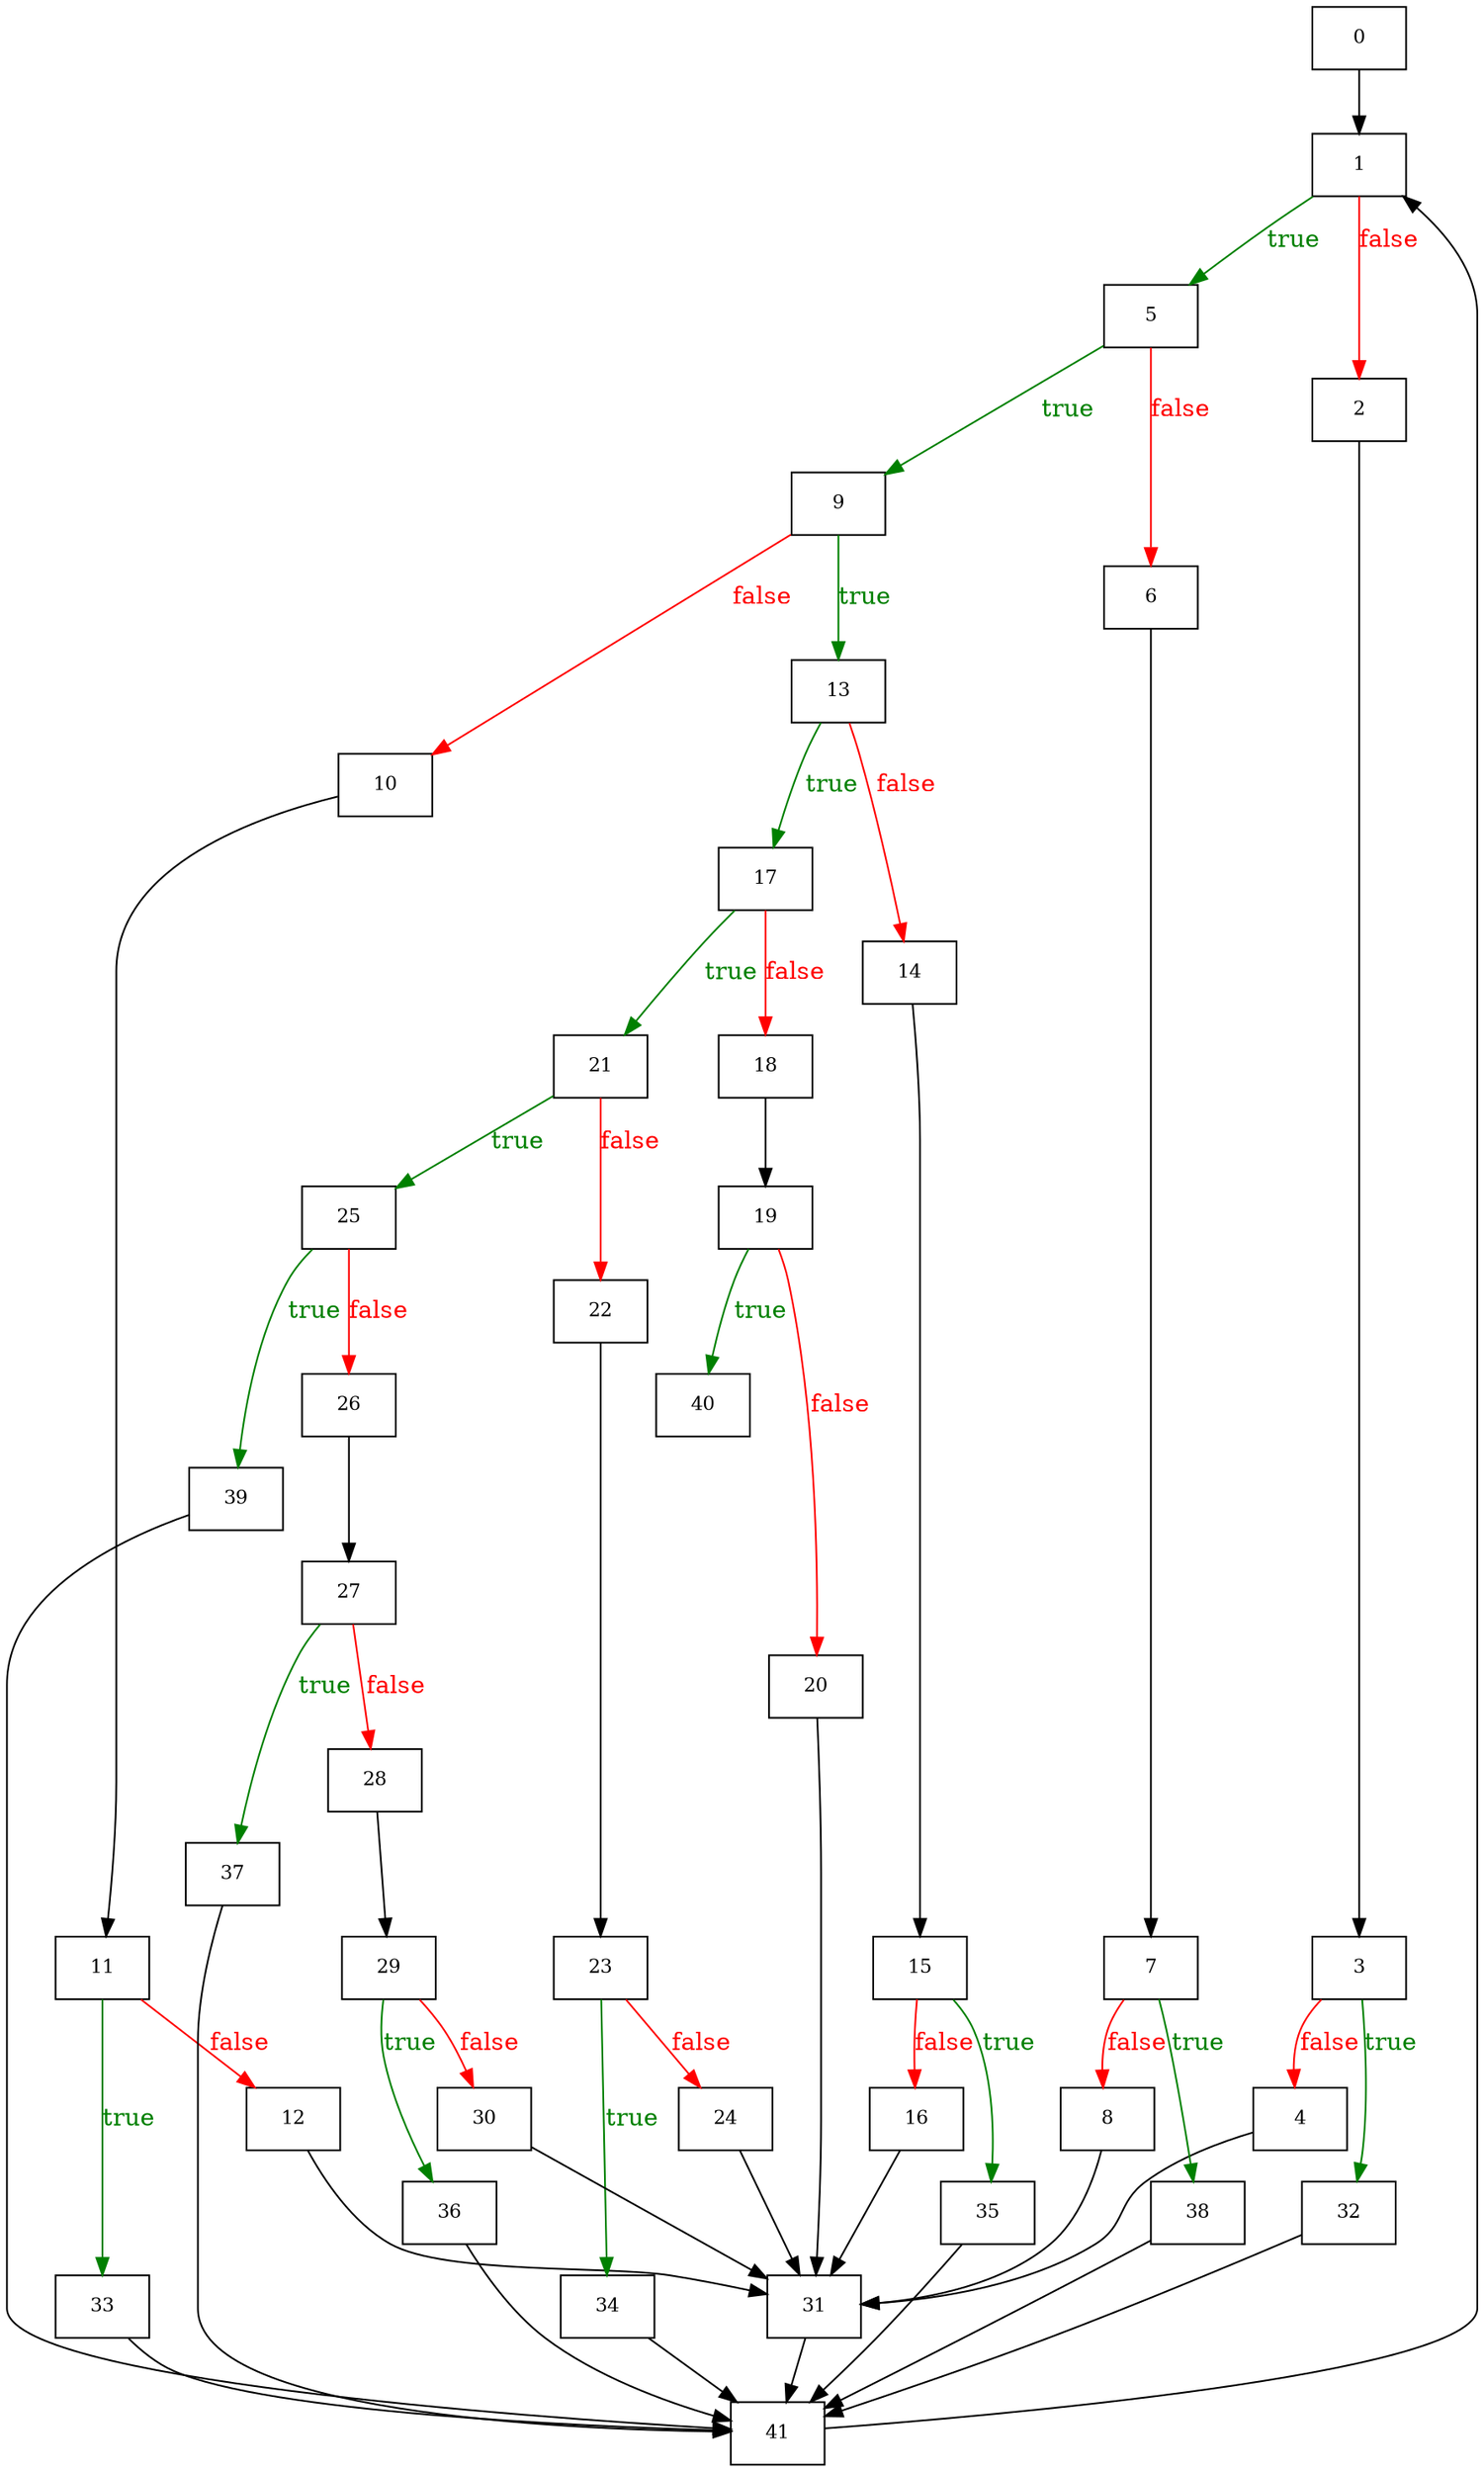 digraph GRAPH_0 {

  // Generated by Graph::Easy 0.73 at Mon Apr 10 16:05:33 2017

  edge [ arrowhead=normal ];
  node [
    fillcolor=white,
    fontsize=11,
    shape=box,
    style=filled ];



  0 -> 1 [ color="#000000" ]
  1 -> 5 [ color="#008000", fontcolor="#008000", label=true ]
  1 -> 2 [ color="#ff0000", fontcolor="#ff0000", label=false ]
  2 -> 3 [ color="#000000" ]
  3 -> 4 [ color="#ff0000", fontcolor="#ff0000", label=false ]
  3 -> 32 [ color="#008000", fontcolor="#008000", label=true ]
  4 -> 31 [ color="#000000" ]
  5 -> 9 [ color="#008000", fontcolor="#008000", label=true ]
  5 -> 6 [ color="#ff0000", fontcolor="#ff0000", label=false ]
  6 -> 7 [ color="#000000" ]
  7 -> 8 [ color="#ff0000", fontcolor="#ff0000", label=false ]
  7 -> 38 [ color="#008000", fontcolor="#008000", label=true ]
  8 -> 31 [ color="#000000" ]
  9 -> 13 [ color="#008000", fontcolor="#008000", label=true ]
  9 -> 10 [ color="#ff0000", fontcolor="#ff0000", label=false ]
  10 -> 11 [ color="#000000" ]
  11 -> 33 [ color="#008000", fontcolor="#008000", label=true ]
  11 -> 12 [ color="#ff0000", fontcolor="#ff0000", label=false ]
  12 -> 31 [ color="#000000" ]
  13 -> 17 [ color="#008000", fontcolor="#008000", label=true ]
  13 -> 14 [ color="#ff0000", fontcolor="#ff0000", label=false ]
  14 -> 15 [ color="#000000" ]
  15 -> 35 [ color="#008000", fontcolor="#008000", label=true ]
  15 -> 16 [ color="#ff0000", fontcolor="#ff0000", label=false ]
  16 -> 31 [ color="#000000" ]
  17 -> 21 [ color="#008000", fontcolor="#008000", label=true ]
  17 -> 18 [ color="#ff0000", fontcolor="#ff0000", label=false ]
  18 -> 19 [ color="#000000" ]
  19 -> 40 [ color="#008000", fontcolor="#008000", label=true ]
  19 -> 20 [ color="#ff0000", fontcolor="#ff0000", label=false ]
  20 -> 31 [ color="#000000" ]
  21 -> 25 [ color="#008000", fontcolor="#008000", label=true ]
  21 -> 22 [ color="#ff0000", fontcolor="#ff0000", label=false ]
  22 -> 23 [ color="#000000" ]
  23 -> 34 [ color="#008000", fontcolor="#008000", label=true ]
  23 -> 24 [ color="#ff0000", fontcolor="#ff0000", label=false ]
  24 -> 31 [ color="#000000" ]
  25 -> 39 [ color="#008000", fontcolor="#008000", label=true ]
  25 -> 26 [ color="#ff0000", fontcolor="#ff0000", label=false ]
  26 -> 27 [ color="#000000" ]
  27 -> 37 [ color="#008000", fontcolor="#008000", label=true ]
  27 -> 28 [ color="#ff0000", fontcolor="#ff0000", label=false ]
  28 -> 29 [ color="#000000" ]
  29 -> 36 [ color="#008000", fontcolor="#008000", label=true ]
  29 -> 30 [ color="#ff0000", fontcolor="#ff0000", label=false ]
  30 -> 31 [ color="#000000" ]
  31 -> 41 [ color="#000000" ]
  32 -> 41 [ color="#000000" ]
  33 -> 41 [ color="#000000" ]
  34 -> 41 [ color="#000000" ]
  35 -> 41 [ color="#000000" ]
  36 -> 41 [ color="#000000" ]
  37 -> 41 [ color="#000000" ]
  38 -> 41 [ color="#000000" ]
  39 -> 41 [ color="#000000" ]
  41 -> 1 [ color="#000000" ]

}
